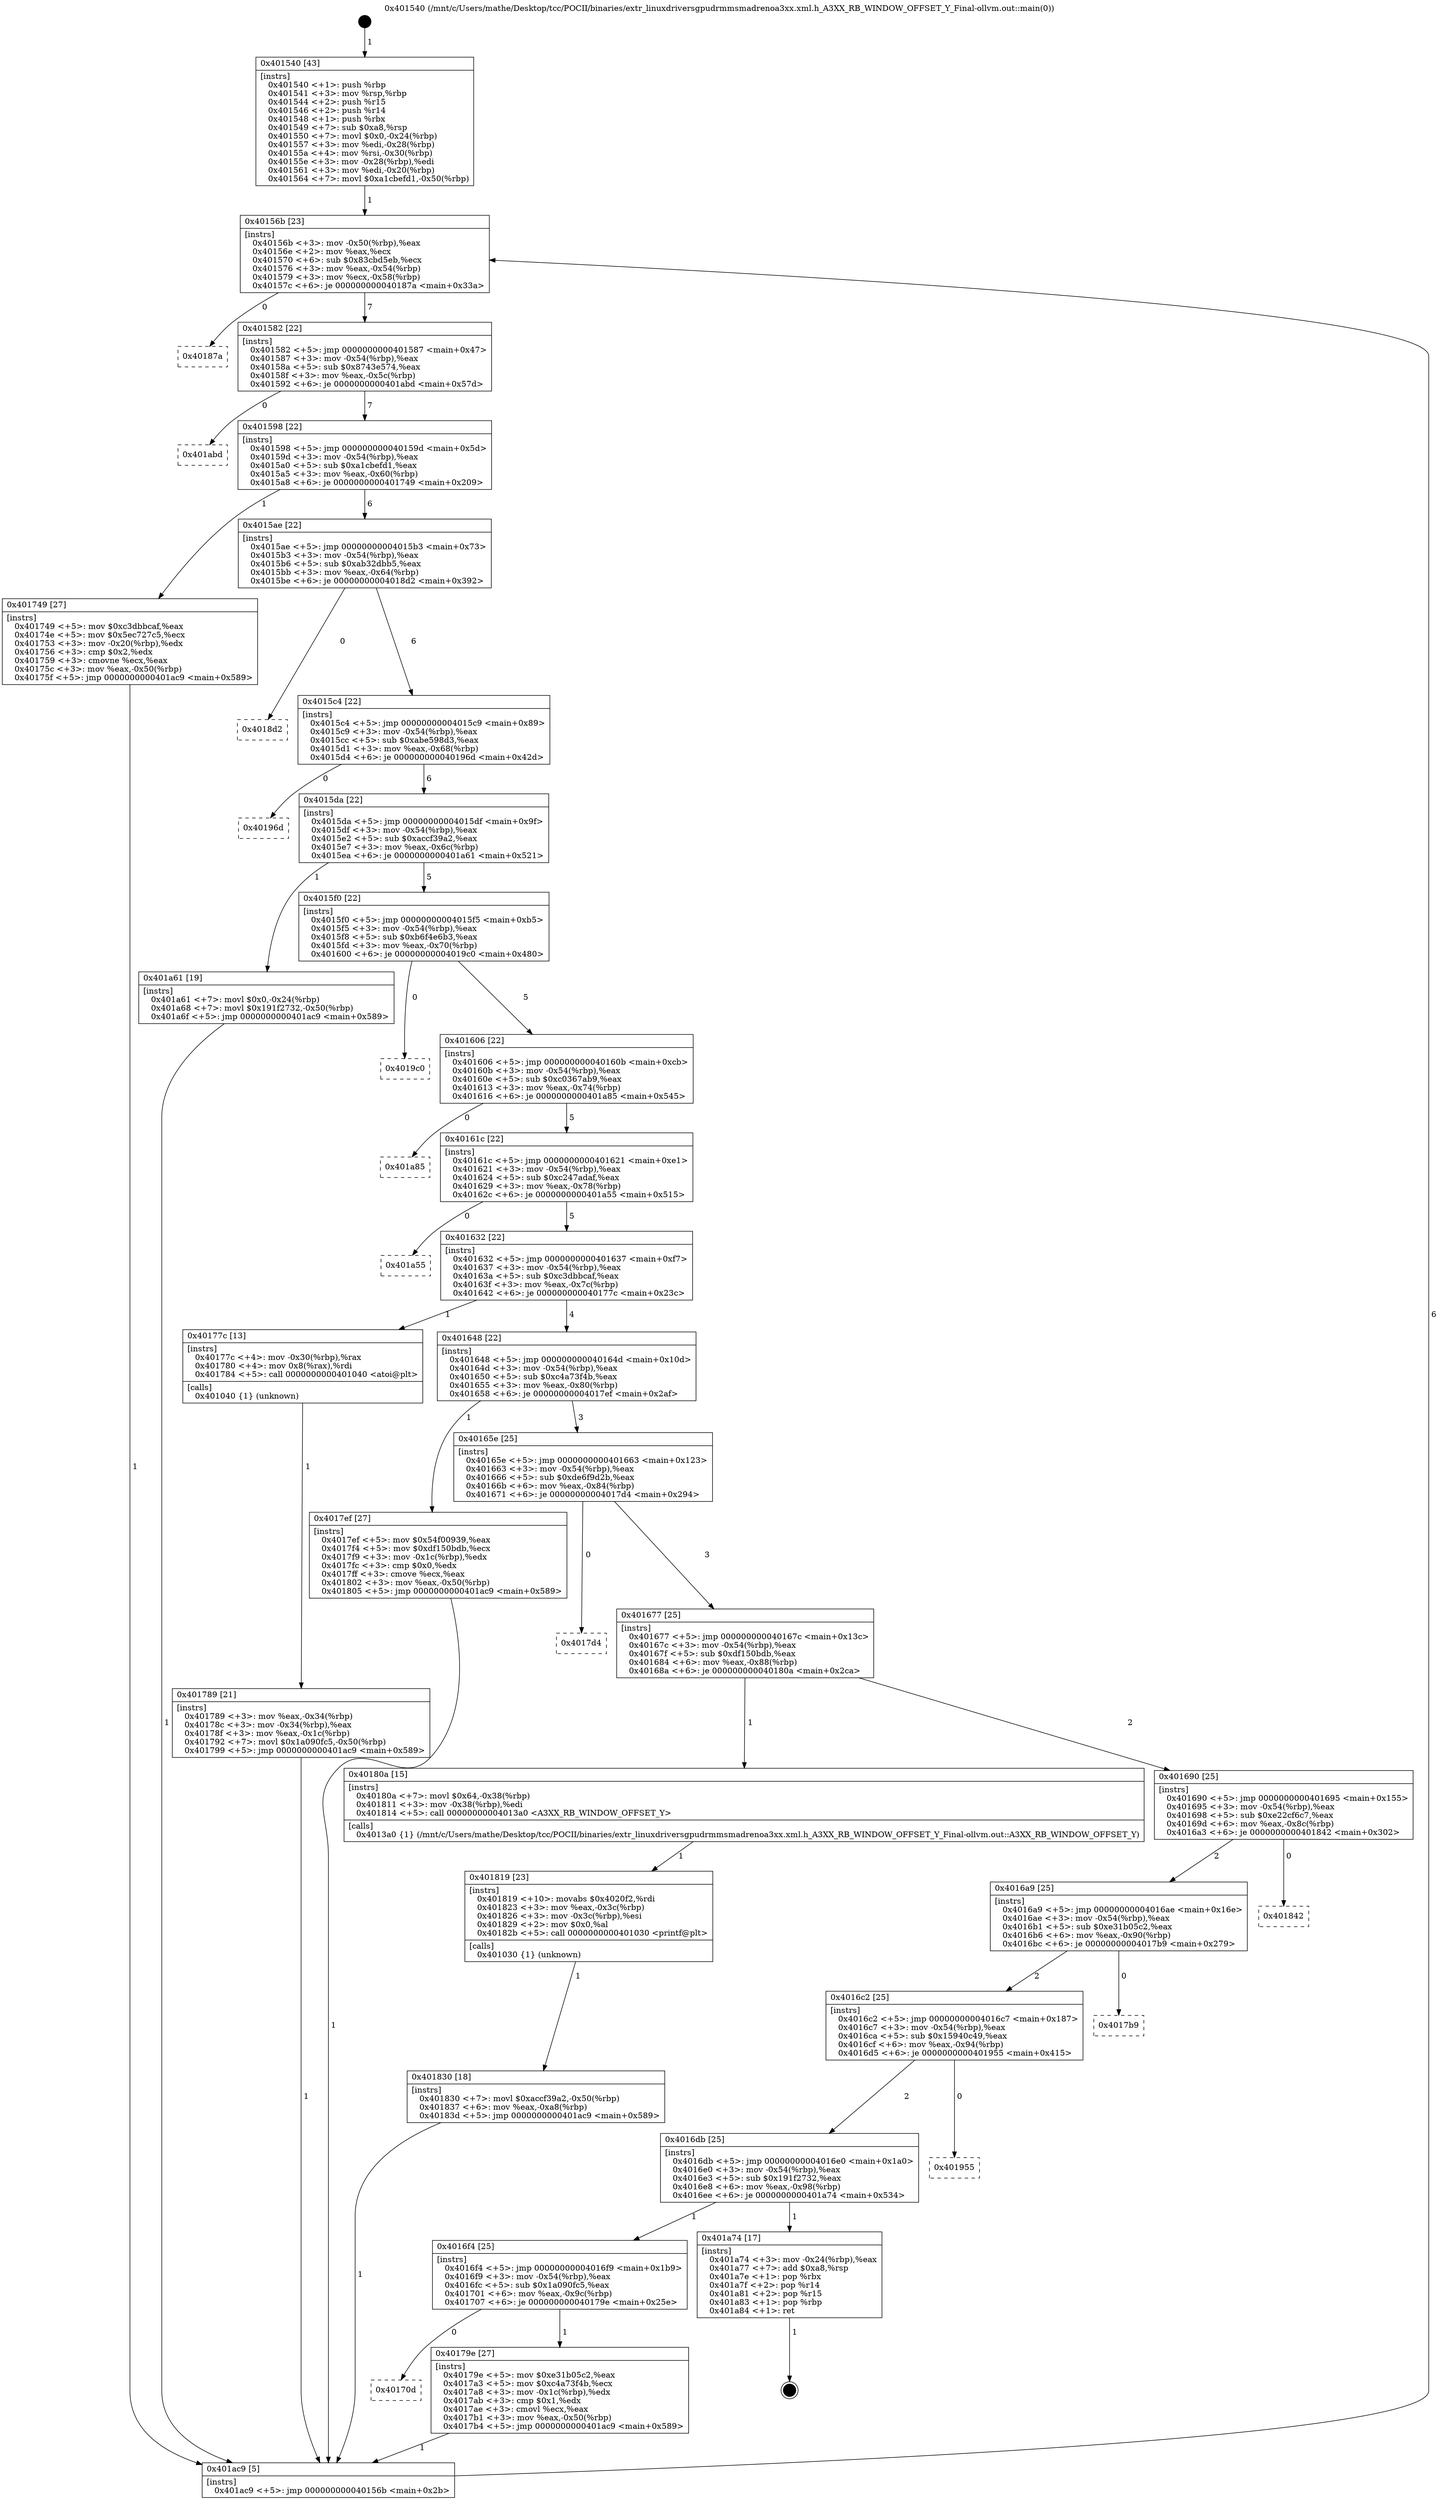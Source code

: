 digraph "0x401540" {
  label = "0x401540 (/mnt/c/Users/mathe/Desktop/tcc/POCII/binaries/extr_linuxdriversgpudrmmsmadrenoa3xx.xml.h_A3XX_RB_WINDOW_OFFSET_Y_Final-ollvm.out::main(0))"
  labelloc = "t"
  node[shape=record]

  Entry [label="",width=0.3,height=0.3,shape=circle,fillcolor=black,style=filled]
  "0x40156b" [label="{
     0x40156b [23]\l
     | [instrs]\l
     &nbsp;&nbsp;0x40156b \<+3\>: mov -0x50(%rbp),%eax\l
     &nbsp;&nbsp;0x40156e \<+2\>: mov %eax,%ecx\l
     &nbsp;&nbsp;0x401570 \<+6\>: sub $0x83cbd5eb,%ecx\l
     &nbsp;&nbsp;0x401576 \<+3\>: mov %eax,-0x54(%rbp)\l
     &nbsp;&nbsp;0x401579 \<+3\>: mov %ecx,-0x58(%rbp)\l
     &nbsp;&nbsp;0x40157c \<+6\>: je 000000000040187a \<main+0x33a\>\l
  }"]
  "0x40187a" [label="{
     0x40187a\l
  }", style=dashed]
  "0x401582" [label="{
     0x401582 [22]\l
     | [instrs]\l
     &nbsp;&nbsp;0x401582 \<+5\>: jmp 0000000000401587 \<main+0x47\>\l
     &nbsp;&nbsp;0x401587 \<+3\>: mov -0x54(%rbp),%eax\l
     &nbsp;&nbsp;0x40158a \<+5\>: sub $0x8743e574,%eax\l
     &nbsp;&nbsp;0x40158f \<+3\>: mov %eax,-0x5c(%rbp)\l
     &nbsp;&nbsp;0x401592 \<+6\>: je 0000000000401abd \<main+0x57d\>\l
  }"]
  Exit [label="",width=0.3,height=0.3,shape=circle,fillcolor=black,style=filled,peripheries=2]
  "0x401abd" [label="{
     0x401abd\l
  }", style=dashed]
  "0x401598" [label="{
     0x401598 [22]\l
     | [instrs]\l
     &nbsp;&nbsp;0x401598 \<+5\>: jmp 000000000040159d \<main+0x5d\>\l
     &nbsp;&nbsp;0x40159d \<+3\>: mov -0x54(%rbp),%eax\l
     &nbsp;&nbsp;0x4015a0 \<+5\>: sub $0xa1cbefd1,%eax\l
     &nbsp;&nbsp;0x4015a5 \<+3\>: mov %eax,-0x60(%rbp)\l
     &nbsp;&nbsp;0x4015a8 \<+6\>: je 0000000000401749 \<main+0x209\>\l
  }"]
  "0x401830" [label="{
     0x401830 [18]\l
     | [instrs]\l
     &nbsp;&nbsp;0x401830 \<+7\>: movl $0xaccf39a2,-0x50(%rbp)\l
     &nbsp;&nbsp;0x401837 \<+6\>: mov %eax,-0xa8(%rbp)\l
     &nbsp;&nbsp;0x40183d \<+5\>: jmp 0000000000401ac9 \<main+0x589\>\l
  }"]
  "0x401749" [label="{
     0x401749 [27]\l
     | [instrs]\l
     &nbsp;&nbsp;0x401749 \<+5\>: mov $0xc3dbbcaf,%eax\l
     &nbsp;&nbsp;0x40174e \<+5\>: mov $0x5ec727c5,%ecx\l
     &nbsp;&nbsp;0x401753 \<+3\>: mov -0x20(%rbp),%edx\l
     &nbsp;&nbsp;0x401756 \<+3\>: cmp $0x2,%edx\l
     &nbsp;&nbsp;0x401759 \<+3\>: cmovne %ecx,%eax\l
     &nbsp;&nbsp;0x40175c \<+3\>: mov %eax,-0x50(%rbp)\l
     &nbsp;&nbsp;0x40175f \<+5\>: jmp 0000000000401ac9 \<main+0x589\>\l
  }"]
  "0x4015ae" [label="{
     0x4015ae [22]\l
     | [instrs]\l
     &nbsp;&nbsp;0x4015ae \<+5\>: jmp 00000000004015b3 \<main+0x73\>\l
     &nbsp;&nbsp;0x4015b3 \<+3\>: mov -0x54(%rbp),%eax\l
     &nbsp;&nbsp;0x4015b6 \<+5\>: sub $0xab32dbb5,%eax\l
     &nbsp;&nbsp;0x4015bb \<+3\>: mov %eax,-0x64(%rbp)\l
     &nbsp;&nbsp;0x4015be \<+6\>: je 00000000004018d2 \<main+0x392\>\l
  }"]
  "0x401ac9" [label="{
     0x401ac9 [5]\l
     | [instrs]\l
     &nbsp;&nbsp;0x401ac9 \<+5\>: jmp 000000000040156b \<main+0x2b\>\l
  }"]
  "0x401540" [label="{
     0x401540 [43]\l
     | [instrs]\l
     &nbsp;&nbsp;0x401540 \<+1\>: push %rbp\l
     &nbsp;&nbsp;0x401541 \<+3\>: mov %rsp,%rbp\l
     &nbsp;&nbsp;0x401544 \<+2\>: push %r15\l
     &nbsp;&nbsp;0x401546 \<+2\>: push %r14\l
     &nbsp;&nbsp;0x401548 \<+1\>: push %rbx\l
     &nbsp;&nbsp;0x401549 \<+7\>: sub $0xa8,%rsp\l
     &nbsp;&nbsp;0x401550 \<+7\>: movl $0x0,-0x24(%rbp)\l
     &nbsp;&nbsp;0x401557 \<+3\>: mov %edi,-0x28(%rbp)\l
     &nbsp;&nbsp;0x40155a \<+4\>: mov %rsi,-0x30(%rbp)\l
     &nbsp;&nbsp;0x40155e \<+3\>: mov -0x28(%rbp),%edi\l
     &nbsp;&nbsp;0x401561 \<+3\>: mov %edi,-0x20(%rbp)\l
     &nbsp;&nbsp;0x401564 \<+7\>: movl $0xa1cbefd1,-0x50(%rbp)\l
  }"]
  "0x401819" [label="{
     0x401819 [23]\l
     | [instrs]\l
     &nbsp;&nbsp;0x401819 \<+10\>: movabs $0x4020f2,%rdi\l
     &nbsp;&nbsp;0x401823 \<+3\>: mov %eax,-0x3c(%rbp)\l
     &nbsp;&nbsp;0x401826 \<+3\>: mov -0x3c(%rbp),%esi\l
     &nbsp;&nbsp;0x401829 \<+2\>: mov $0x0,%al\l
     &nbsp;&nbsp;0x40182b \<+5\>: call 0000000000401030 \<printf@plt\>\l
     | [calls]\l
     &nbsp;&nbsp;0x401030 \{1\} (unknown)\l
  }"]
  "0x4018d2" [label="{
     0x4018d2\l
  }", style=dashed]
  "0x4015c4" [label="{
     0x4015c4 [22]\l
     | [instrs]\l
     &nbsp;&nbsp;0x4015c4 \<+5\>: jmp 00000000004015c9 \<main+0x89\>\l
     &nbsp;&nbsp;0x4015c9 \<+3\>: mov -0x54(%rbp),%eax\l
     &nbsp;&nbsp;0x4015cc \<+5\>: sub $0xabe598d3,%eax\l
     &nbsp;&nbsp;0x4015d1 \<+3\>: mov %eax,-0x68(%rbp)\l
     &nbsp;&nbsp;0x4015d4 \<+6\>: je 000000000040196d \<main+0x42d\>\l
  }"]
  "0x40170d" [label="{
     0x40170d\l
  }", style=dashed]
  "0x40196d" [label="{
     0x40196d\l
  }", style=dashed]
  "0x4015da" [label="{
     0x4015da [22]\l
     | [instrs]\l
     &nbsp;&nbsp;0x4015da \<+5\>: jmp 00000000004015df \<main+0x9f\>\l
     &nbsp;&nbsp;0x4015df \<+3\>: mov -0x54(%rbp),%eax\l
     &nbsp;&nbsp;0x4015e2 \<+5\>: sub $0xaccf39a2,%eax\l
     &nbsp;&nbsp;0x4015e7 \<+3\>: mov %eax,-0x6c(%rbp)\l
     &nbsp;&nbsp;0x4015ea \<+6\>: je 0000000000401a61 \<main+0x521\>\l
  }"]
  "0x40179e" [label="{
     0x40179e [27]\l
     | [instrs]\l
     &nbsp;&nbsp;0x40179e \<+5\>: mov $0xe31b05c2,%eax\l
     &nbsp;&nbsp;0x4017a3 \<+5\>: mov $0xc4a73f4b,%ecx\l
     &nbsp;&nbsp;0x4017a8 \<+3\>: mov -0x1c(%rbp),%edx\l
     &nbsp;&nbsp;0x4017ab \<+3\>: cmp $0x1,%edx\l
     &nbsp;&nbsp;0x4017ae \<+3\>: cmovl %ecx,%eax\l
     &nbsp;&nbsp;0x4017b1 \<+3\>: mov %eax,-0x50(%rbp)\l
     &nbsp;&nbsp;0x4017b4 \<+5\>: jmp 0000000000401ac9 \<main+0x589\>\l
  }"]
  "0x401a61" [label="{
     0x401a61 [19]\l
     | [instrs]\l
     &nbsp;&nbsp;0x401a61 \<+7\>: movl $0x0,-0x24(%rbp)\l
     &nbsp;&nbsp;0x401a68 \<+7\>: movl $0x191f2732,-0x50(%rbp)\l
     &nbsp;&nbsp;0x401a6f \<+5\>: jmp 0000000000401ac9 \<main+0x589\>\l
  }"]
  "0x4015f0" [label="{
     0x4015f0 [22]\l
     | [instrs]\l
     &nbsp;&nbsp;0x4015f0 \<+5\>: jmp 00000000004015f5 \<main+0xb5\>\l
     &nbsp;&nbsp;0x4015f5 \<+3\>: mov -0x54(%rbp),%eax\l
     &nbsp;&nbsp;0x4015f8 \<+5\>: sub $0xb6f4e6b3,%eax\l
     &nbsp;&nbsp;0x4015fd \<+3\>: mov %eax,-0x70(%rbp)\l
     &nbsp;&nbsp;0x401600 \<+6\>: je 00000000004019c0 \<main+0x480\>\l
  }"]
  "0x4016f4" [label="{
     0x4016f4 [25]\l
     | [instrs]\l
     &nbsp;&nbsp;0x4016f4 \<+5\>: jmp 00000000004016f9 \<main+0x1b9\>\l
     &nbsp;&nbsp;0x4016f9 \<+3\>: mov -0x54(%rbp),%eax\l
     &nbsp;&nbsp;0x4016fc \<+5\>: sub $0x1a090fc5,%eax\l
     &nbsp;&nbsp;0x401701 \<+6\>: mov %eax,-0x9c(%rbp)\l
     &nbsp;&nbsp;0x401707 \<+6\>: je 000000000040179e \<main+0x25e\>\l
  }"]
  "0x4019c0" [label="{
     0x4019c0\l
  }", style=dashed]
  "0x401606" [label="{
     0x401606 [22]\l
     | [instrs]\l
     &nbsp;&nbsp;0x401606 \<+5\>: jmp 000000000040160b \<main+0xcb\>\l
     &nbsp;&nbsp;0x40160b \<+3\>: mov -0x54(%rbp),%eax\l
     &nbsp;&nbsp;0x40160e \<+5\>: sub $0xc0367ab9,%eax\l
     &nbsp;&nbsp;0x401613 \<+3\>: mov %eax,-0x74(%rbp)\l
     &nbsp;&nbsp;0x401616 \<+6\>: je 0000000000401a85 \<main+0x545\>\l
  }"]
  "0x401a74" [label="{
     0x401a74 [17]\l
     | [instrs]\l
     &nbsp;&nbsp;0x401a74 \<+3\>: mov -0x24(%rbp),%eax\l
     &nbsp;&nbsp;0x401a77 \<+7\>: add $0xa8,%rsp\l
     &nbsp;&nbsp;0x401a7e \<+1\>: pop %rbx\l
     &nbsp;&nbsp;0x401a7f \<+2\>: pop %r14\l
     &nbsp;&nbsp;0x401a81 \<+2\>: pop %r15\l
     &nbsp;&nbsp;0x401a83 \<+1\>: pop %rbp\l
     &nbsp;&nbsp;0x401a84 \<+1\>: ret\l
  }"]
  "0x401a85" [label="{
     0x401a85\l
  }", style=dashed]
  "0x40161c" [label="{
     0x40161c [22]\l
     | [instrs]\l
     &nbsp;&nbsp;0x40161c \<+5\>: jmp 0000000000401621 \<main+0xe1\>\l
     &nbsp;&nbsp;0x401621 \<+3\>: mov -0x54(%rbp),%eax\l
     &nbsp;&nbsp;0x401624 \<+5\>: sub $0xc247adaf,%eax\l
     &nbsp;&nbsp;0x401629 \<+3\>: mov %eax,-0x78(%rbp)\l
     &nbsp;&nbsp;0x40162c \<+6\>: je 0000000000401a55 \<main+0x515\>\l
  }"]
  "0x4016db" [label="{
     0x4016db [25]\l
     | [instrs]\l
     &nbsp;&nbsp;0x4016db \<+5\>: jmp 00000000004016e0 \<main+0x1a0\>\l
     &nbsp;&nbsp;0x4016e0 \<+3\>: mov -0x54(%rbp),%eax\l
     &nbsp;&nbsp;0x4016e3 \<+5\>: sub $0x191f2732,%eax\l
     &nbsp;&nbsp;0x4016e8 \<+6\>: mov %eax,-0x98(%rbp)\l
     &nbsp;&nbsp;0x4016ee \<+6\>: je 0000000000401a74 \<main+0x534\>\l
  }"]
  "0x401a55" [label="{
     0x401a55\l
  }", style=dashed]
  "0x401632" [label="{
     0x401632 [22]\l
     | [instrs]\l
     &nbsp;&nbsp;0x401632 \<+5\>: jmp 0000000000401637 \<main+0xf7\>\l
     &nbsp;&nbsp;0x401637 \<+3\>: mov -0x54(%rbp),%eax\l
     &nbsp;&nbsp;0x40163a \<+5\>: sub $0xc3dbbcaf,%eax\l
     &nbsp;&nbsp;0x40163f \<+3\>: mov %eax,-0x7c(%rbp)\l
     &nbsp;&nbsp;0x401642 \<+6\>: je 000000000040177c \<main+0x23c\>\l
  }"]
  "0x401955" [label="{
     0x401955\l
  }", style=dashed]
  "0x40177c" [label="{
     0x40177c [13]\l
     | [instrs]\l
     &nbsp;&nbsp;0x40177c \<+4\>: mov -0x30(%rbp),%rax\l
     &nbsp;&nbsp;0x401780 \<+4\>: mov 0x8(%rax),%rdi\l
     &nbsp;&nbsp;0x401784 \<+5\>: call 0000000000401040 \<atoi@plt\>\l
     | [calls]\l
     &nbsp;&nbsp;0x401040 \{1\} (unknown)\l
  }"]
  "0x401648" [label="{
     0x401648 [22]\l
     | [instrs]\l
     &nbsp;&nbsp;0x401648 \<+5\>: jmp 000000000040164d \<main+0x10d\>\l
     &nbsp;&nbsp;0x40164d \<+3\>: mov -0x54(%rbp),%eax\l
     &nbsp;&nbsp;0x401650 \<+5\>: sub $0xc4a73f4b,%eax\l
     &nbsp;&nbsp;0x401655 \<+3\>: mov %eax,-0x80(%rbp)\l
     &nbsp;&nbsp;0x401658 \<+6\>: je 00000000004017ef \<main+0x2af\>\l
  }"]
  "0x401789" [label="{
     0x401789 [21]\l
     | [instrs]\l
     &nbsp;&nbsp;0x401789 \<+3\>: mov %eax,-0x34(%rbp)\l
     &nbsp;&nbsp;0x40178c \<+3\>: mov -0x34(%rbp),%eax\l
     &nbsp;&nbsp;0x40178f \<+3\>: mov %eax,-0x1c(%rbp)\l
     &nbsp;&nbsp;0x401792 \<+7\>: movl $0x1a090fc5,-0x50(%rbp)\l
     &nbsp;&nbsp;0x401799 \<+5\>: jmp 0000000000401ac9 \<main+0x589\>\l
  }"]
  "0x4016c2" [label="{
     0x4016c2 [25]\l
     | [instrs]\l
     &nbsp;&nbsp;0x4016c2 \<+5\>: jmp 00000000004016c7 \<main+0x187\>\l
     &nbsp;&nbsp;0x4016c7 \<+3\>: mov -0x54(%rbp),%eax\l
     &nbsp;&nbsp;0x4016ca \<+5\>: sub $0x15940c49,%eax\l
     &nbsp;&nbsp;0x4016cf \<+6\>: mov %eax,-0x94(%rbp)\l
     &nbsp;&nbsp;0x4016d5 \<+6\>: je 0000000000401955 \<main+0x415\>\l
  }"]
  "0x4017ef" [label="{
     0x4017ef [27]\l
     | [instrs]\l
     &nbsp;&nbsp;0x4017ef \<+5\>: mov $0x54f00939,%eax\l
     &nbsp;&nbsp;0x4017f4 \<+5\>: mov $0xdf150bdb,%ecx\l
     &nbsp;&nbsp;0x4017f9 \<+3\>: mov -0x1c(%rbp),%edx\l
     &nbsp;&nbsp;0x4017fc \<+3\>: cmp $0x0,%edx\l
     &nbsp;&nbsp;0x4017ff \<+3\>: cmove %ecx,%eax\l
     &nbsp;&nbsp;0x401802 \<+3\>: mov %eax,-0x50(%rbp)\l
     &nbsp;&nbsp;0x401805 \<+5\>: jmp 0000000000401ac9 \<main+0x589\>\l
  }"]
  "0x40165e" [label="{
     0x40165e [25]\l
     | [instrs]\l
     &nbsp;&nbsp;0x40165e \<+5\>: jmp 0000000000401663 \<main+0x123\>\l
     &nbsp;&nbsp;0x401663 \<+3\>: mov -0x54(%rbp),%eax\l
     &nbsp;&nbsp;0x401666 \<+5\>: sub $0xde6f9d2b,%eax\l
     &nbsp;&nbsp;0x40166b \<+6\>: mov %eax,-0x84(%rbp)\l
     &nbsp;&nbsp;0x401671 \<+6\>: je 00000000004017d4 \<main+0x294\>\l
  }"]
  "0x4017b9" [label="{
     0x4017b9\l
  }", style=dashed]
  "0x4017d4" [label="{
     0x4017d4\l
  }", style=dashed]
  "0x401677" [label="{
     0x401677 [25]\l
     | [instrs]\l
     &nbsp;&nbsp;0x401677 \<+5\>: jmp 000000000040167c \<main+0x13c\>\l
     &nbsp;&nbsp;0x40167c \<+3\>: mov -0x54(%rbp),%eax\l
     &nbsp;&nbsp;0x40167f \<+5\>: sub $0xdf150bdb,%eax\l
     &nbsp;&nbsp;0x401684 \<+6\>: mov %eax,-0x88(%rbp)\l
     &nbsp;&nbsp;0x40168a \<+6\>: je 000000000040180a \<main+0x2ca\>\l
  }"]
  "0x4016a9" [label="{
     0x4016a9 [25]\l
     | [instrs]\l
     &nbsp;&nbsp;0x4016a9 \<+5\>: jmp 00000000004016ae \<main+0x16e\>\l
     &nbsp;&nbsp;0x4016ae \<+3\>: mov -0x54(%rbp),%eax\l
     &nbsp;&nbsp;0x4016b1 \<+5\>: sub $0xe31b05c2,%eax\l
     &nbsp;&nbsp;0x4016b6 \<+6\>: mov %eax,-0x90(%rbp)\l
     &nbsp;&nbsp;0x4016bc \<+6\>: je 00000000004017b9 \<main+0x279\>\l
  }"]
  "0x40180a" [label="{
     0x40180a [15]\l
     | [instrs]\l
     &nbsp;&nbsp;0x40180a \<+7\>: movl $0x64,-0x38(%rbp)\l
     &nbsp;&nbsp;0x401811 \<+3\>: mov -0x38(%rbp),%edi\l
     &nbsp;&nbsp;0x401814 \<+5\>: call 00000000004013a0 \<A3XX_RB_WINDOW_OFFSET_Y\>\l
     | [calls]\l
     &nbsp;&nbsp;0x4013a0 \{1\} (/mnt/c/Users/mathe/Desktop/tcc/POCII/binaries/extr_linuxdriversgpudrmmsmadrenoa3xx.xml.h_A3XX_RB_WINDOW_OFFSET_Y_Final-ollvm.out::A3XX_RB_WINDOW_OFFSET_Y)\l
  }"]
  "0x401690" [label="{
     0x401690 [25]\l
     | [instrs]\l
     &nbsp;&nbsp;0x401690 \<+5\>: jmp 0000000000401695 \<main+0x155\>\l
     &nbsp;&nbsp;0x401695 \<+3\>: mov -0x54(%rbp),%eax\l
     &nbsp;&nbsp;0x401698 \<+5\>: sub $0xe22cf6c7,%eax\l
     &nbsp;&nbsp;0x40169d \<+6\>: mov %eax,-0x8c(%rbp)\l
     &nbsp;&nbsp;0x4016a3 \<+6\>: je 0000000000401842 \<main+0x302\>\l
  }"]
  "0x401842" [label="{
     0x401842\l
  }", style=dashed]
  Entry -> "0x401540" [label=" 1"]
  "0x40156b" -> "0x40187a" [label=" 0"]
  "0x40156b" -> "0x401582" [label=" 7"]
  "0x401a74" -> Exit [label=" 1"]
  "0x401582" -> "0x401abd" [label=" 0"]
  "0x401582" -> "0x401598" [label=" 7"]
  "0x401a61" -> "0x401ac9" [label=" 1"]
  "0x401598" -> "0x401749" [label=" 1"]
  "0x401598" -> "0x4015ae" [label=" 6"]
  "0x401749" -> "0x401ac9" [label=" 1"]
  "0x401540" -> "0x40156b" [label=" 1"]
  "0x401ac9" -> "0x40156b" [label=" 6"]
  "0x401830" -> "0x401ac9" [label=" 1"]
  "0x4015ae" -> "0x4018d2" [label=" 0"]
  "0x4015ae" -> "0x4015c4" [label=" 6"]
  "0x401819" -> "0x401830" [label=" 1"]
  "0x4015c4" -> "0x40196d" [label=" 0"]
  "0x4015c4" -> "0x4015da" [label=" 6"]
  "0x40180a" -> "0x401819" [label=" 1"]
  "0x4015da" -> "0x401a61" [label=" 1"]
  "0x4015da" -> "0x4015f0" [label=" 5"]
  "0x4017ef" -> "0x401ac9" [label=" 1"]
  "0x4015f0" -> "0x4019c0" [label=" 0"]
  "0x4015f0" -> "0x401606" [label=" 5"]
  "0x4016f4" -> "0x40170d" [label=" 0"]
  "0x401606" -> "0x401a85" [label=" 0"]
  "0x401606" -> "0x40161c" [label=" 5"]
  "0x4016f4" -> "0x40179e" [label=" 1"]
  "0x40161c" -> "0x401a55" [label=" 0"]
  "0x40161c" -> "0x401632" [label=" 5"]
  "0x4016db" -> "0x4016f4" [label=" 1"]
  "0x401632" -> "0x40177c" [label=" 1"]
  "0x401632" -> "0x401648" [label=" 4"]
  "0x40177c" -> "0x401789" [label=" 1"]
  "0x401789" -> "0x401ac9" [label=" 1"]
  "0x4016db" -> "0x401a74" [label=" 1"]
  "0x401648" -> "0x4017ef" [label=" 1"]
  "0x401648" -> "0x40165e" [label=" 3"]
  "0x4016c2" -> "0x4016db" [label=" 2"]
  "0x40165e" -> "0x4017d4" [label=" 0"]
  "0x40165e" -> "0x401677" [label=" 3"]
  "0x4016c2" -> "0x401955" [label=" 0"]
  "0x401677" -> "0x40180a" [label=" 1"]
  "0x401677" -> "0x401690" [label=" 2"]
  "0x4016a9" -> "0x4016c2" [label=" 2"]
  "0x401690" -> "0x401842" [label=" 0"]
  "0x401690" -> "0x4016a9" [label=" 2"]
  "0x40179e" -> "0x401ac9" [label=" 1"]
  "0x4016a9" -> "0x4017b9" [label=" 0"]
}
